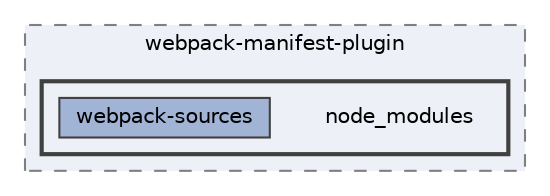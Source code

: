 digraph "pkiclassroomrescheduler/src/main/frontend/node_modules/webpack-manifest-plugin/node_modules"
{
 // LATEX_PDF_SIZE
  bgcolor="transparent";
  edge [fontname=Helvetica,fontsize=10,labelfontname=Helvetica,labelfontsize=10];
  node [fontname=Helvetica,fontsize=10,shape=box,height=0.2,width=0.4];
  compound=true
  subgraph clusterdir_bf979f99caf92a9b0929ebe7594edfa5 {
    graph [ bgcolor="#edf0f7", pencolor="grey50", label="webpack-manifest-plugin", fontname=Helvetica,fontsize=10 style="filled,dashed", URL="dir_bf979f99caf92a9b0929ebe7594edfa5.html",tooltip=""]
  subgraph clusterdir_b952f47478b1378d779c6aa75556ee24 {
    graph [ bgcolor="#edf0f7", pencolor="grey25", label="", fontname=Helvetica,fontsize=10 style="filled,bold", URL="dir_b952f47478b1378d779c6aa75556ee24.html",tooltip=""]
    dir_b952f47478b1378d779c6aa75556ee24 [shape=plaintext, label="node_modules"];
  dir_050d78cb0e1de096771da3eaba51422b [label="webpack-sources", fillcolor="#a2b4d6", color="grey25", style="filled", URL="dir_050d78cb0e1de096771da3eaba51422b.html",tooltip=""];
  }
  }
}
